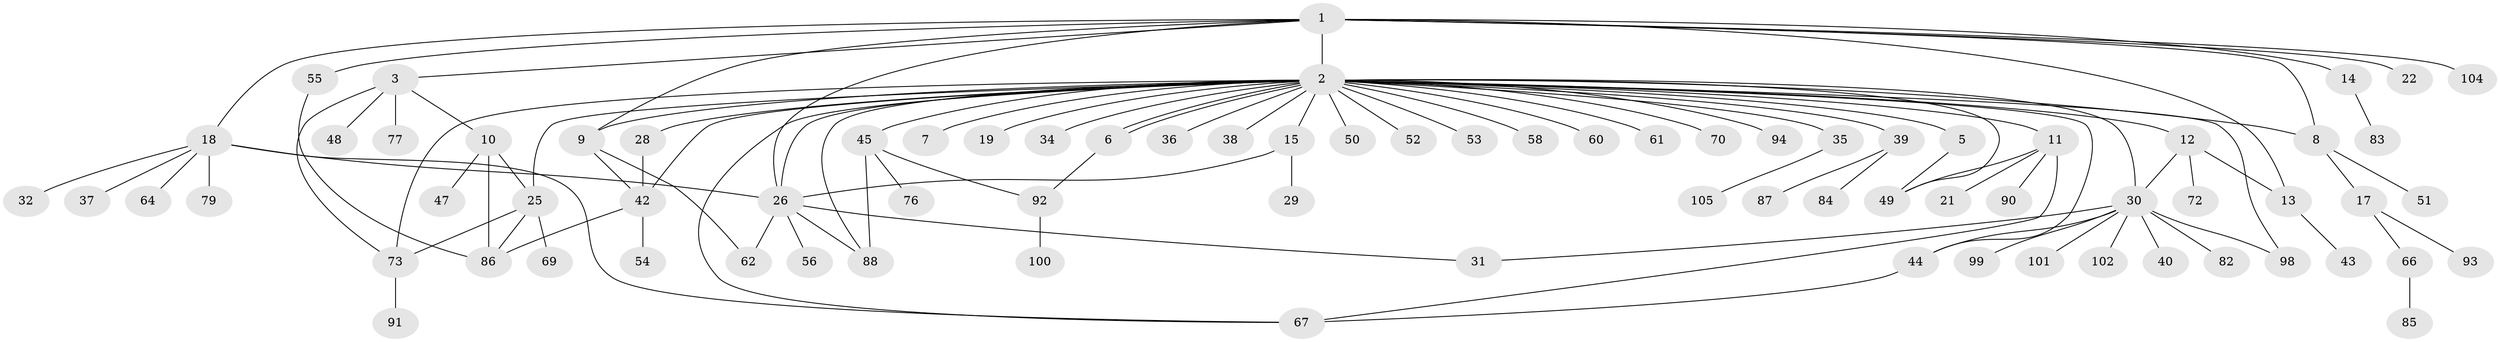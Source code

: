 // original degree distribution, {13: 0.009259259259259259, 20: 0.018518518518518517, 4: 0.07407407407407407, 2: 0.2222222222222222, 1: 0.48148148148148145, 5: 0.046296296296296294, 6: 0.018518518518518517, 3: 0.1111111111111111, 8: 0.009259259259259259, 10: 0.009259259259259259}
// Generated by graph-tools (version 1.1) at 2025/41/03/06/25 10:41:48]
// undirected, 80 vertices, 107 edges
graph export_dot {
graph [start="1"]
  node [color=gray90,style=filled];
  1 [super="+71"];
  2 [super="+4"];
  3 [super="+41"];
  5;
  6 [super="+16"];
  7;
  8;
  9 [super="+78"];
  10 [super="+20"];
  11 [super="+24"];
  12 [super="+46"];
  13;
  14;
  15 [super="+27"];
  17 [super="+23"];
  18 [super="+33"];
  19 [super="+81"];
  21;
  22;
  25 [super="+63"];
  26 [super="+74"];
  28 [super="+96"];
  29;
  30 [super="+80"];
  31;
  32;
  34;
  35;
  36;
  37 [super="+75"];
  38;
  39 [super="+57"];
  40;
  42;
  43;
  44;
  45 [super="+65"];
  47;
  48;
  49 [super="+97"];
  50;
  51 [super="+59"];
  52;
  53 [super="+103"];
  54;
  55;
  56;
  58;
  60;
  61;
  62;
  64;
  66 [super="+68"];
  67;
  69;
  70;
  72 [super="+95"];
  73 [super="+89"];
  76;
  77;
  79;
  82;
  83;
  84;
  85;
  86 [super="+106"];
  87;
  88;
  90;
  91;
  92;
  93;
  94;
  98 [super="+107"];
  99;
  100;
  101;
  102;
  104;
  105 [super="+108"];
  1 -- 2 [weight=2];
  1 -- 3;
  1 -- 8;
  1 -- 9;
  1 -- 13;
  1 -- 14;
  1 -- 18;
  1 -- 22;
  1 -- 26;
  1 -- 55;
  1 -- 104;
  2 -- 5;
  2 -- 6;
  2 -- 6;
  2 -- 8;
  2 -- 9;
  2 -- 11;
  2 -- 28;
  2 -- 36;
  2 -- 38;
  2 -- 39;
  2 -- 42;
  2 -- 49;
  2 -- 52;
  2 -- 60;
  2 -- 61;
  2 -- 94;
  2 -- 98;
  2 -- 67;
  2 -- 70;
  2 -- 7;
  2 -- 73;
  2 -- 12;
  2 -- 15 [weight=2];
  2 -- 19;
  2 -- 88;
  2 -- 26;
  2 -- 30;
  2 -- 34;
  2 -- 35;
  2 -- 44;
  2 -- 45;
  2 -- 50;
  2 -- 53;
  2 -- 58;
  2 -- 25;
  3 -- 10;
  3 -- 77;
  3 -- 48;
  3 -- 73;
  5 -- 49;
  6 -- 92;
  8 -- 17;
  8 -- 51;
  9 -- 42;
  9 -- 62;
  10 -- 25;
  10 -- 47;
  10 -- 86;
  11 -- 21;
  11 -- 49;
  11 -- 67;
  11 -- 90;
  12 -- 13;
  12 -- 30;
  12 -- 72;
  13 -- 43;
  14 -- 83;
  15 -- 26;
  15 -- 29;
  17 -- 66;
  17 -- 93;
  18 -- 32;
  18 -- 64;
  18 -- 67;
  18 -- 79;
  18 -- 26;
  18 -- 37;
  25 -- 69;
  25 -- 86 [weight=2];
  25 -- 73;
  26 -- 31;
  26 -- 56;
  26 -- 62;
  26 -- 88;
  28 -- 42;
  30 -- 40;
  30 -- 44;
  30 -- 82;
  30 -- 99;
  30 -- 101;
  30 -- 102;
  30 -- 31;
  30 -- 98;
  35 -- 105;
  39 -- 84;
  39 -- 87;
  42 -- 54;
  42 -- 86;
  44 -- 67;
  45 -- 76;
  45 -- 88;
  45 -- 92;
  55 -- 86;
  66 -- 85;
  73 -- 91;
  92 -- 100;
}
